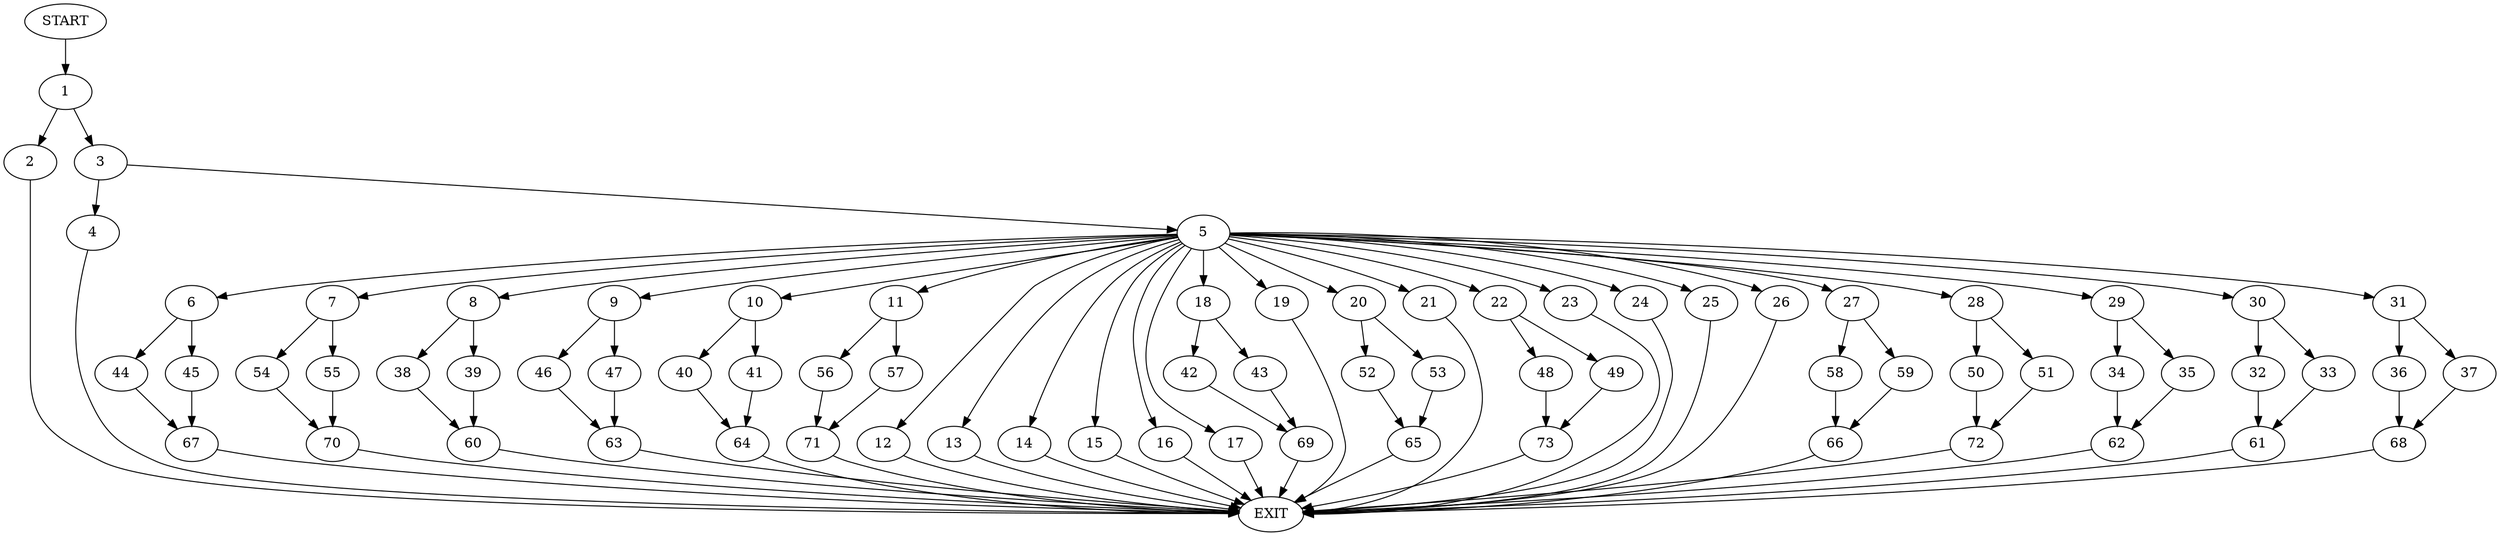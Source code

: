 digraph {
0 [label="START"]
74 [label="EXIT"]
0 -> 1
1 -> 2
1 -> 3
3 -> 4
3 -> 5
2 -> 74
4 -> 74
5 -> 6
5 -> 7
5 -> 8
5 -> 9
5 -> 10
5 -> 11
5 -> 12
5 -> 13
5 -> 14
5 -> 15
5 -> 16
5 -> 17
5 -> 18
5 -> 19
5 -> 20
5 -> 21
5 -> 22
5 -> 23
5 -> 24
5 -> 25
5 -> 26
5 -> 27
5 -> 28
5 -> 29
5 -> 30
5 -> 31
30 -> 32
30 -> 33
29 -> 34
29 -> 35
31 -> 36
31 -> 37
26 -> 74
17 -> 74
24 -> 74
8 -> 38
8 -> 39
10 -> 40
10 -> 41
21 -> 74
18 -> 42
18 -> 43
6 -> 44
6 -> 45
16 -> 74
19 -> 74
12 -> 74
14 -> 74
9 -> 46
9 -> 47
22 -> 48
22 -> 49
13 -> 74
28 -> 50
28 -> 51
23 -> 74
25 -> 74
20 -> 52
20 -> 53
15 -> 74
7 -> 54
7 -> 55
11 -> 56
11 -> 57
27 -> 58
27 -> 59
39 -> 60
38 -> 60
60 -> 74
33 -> 61
32 -> 61
61 -> 74
35 -> 62
34 -> 62
62 -> 74
47 -> 63
46 -> 63
63 -> 74
40 -> 64
41 -> 64
64 -> 74
52 -> 65
53 -> 65
65 -> 74
58 -> 66
59 -> 66
66 -> 74
45 -> 67
44 -> 67
67 -> 74
36 -> 68
37 -> 68
68 -> 74
42 -> 69
43 -> 69
69 -> 74
55 -> 70
54 -> 70
70 -> 74
56 -> 71
57 -> 71
71 -> 74
50 -> 72
51 -> 72
72 -> 74
49 -> 73
48 -> 73
73 -> 74
}

